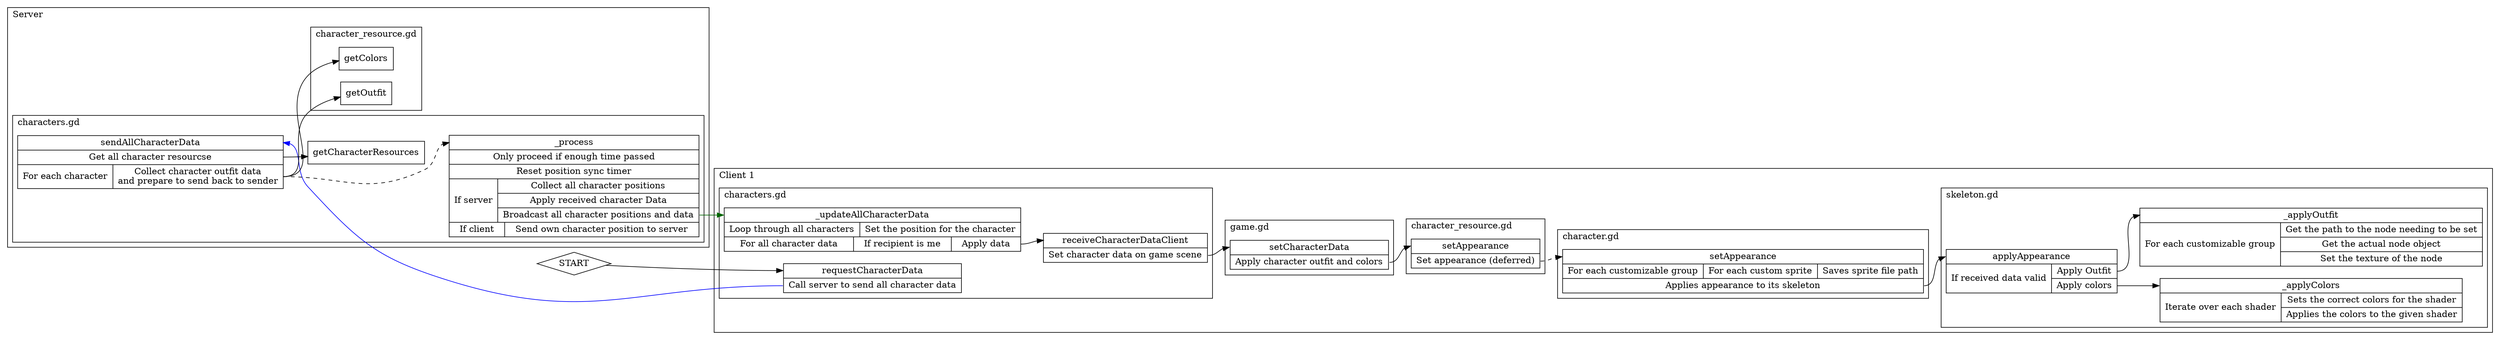 digraph controlflow {
    rankdir="LR";
    subgraph cluster_client1 {
        label="Client 1"; labeljust="l";
        subgraph cluster_client1_game {
            label="game.gd"; labeljust="l";
            client1_game_setCharacterData [
                label="<begin>setCharacterData | {<f0> Apply character outfit and colors }"
                shape="record"
            ]
        }
        subgraph cluster_client1_skeleton {
            label="skeleton.gd"; labeljust="l";
            client1_skeleton_applyAppearance [
                label="<begin>applyAppearance | {<f0> If received data valid  |  { <f1> Apply Outfit  | <f2> Apply colors  } }"
                shape="record"
            ]
            client1_skeleton__applyOutfit [
                label="<begin>_applyOutfit | {<f0> For each customizable group  |  { <f1> Get the path to the node needing to be set  | <f2> Get the actual node object  | <f3> Set the texture of the node  } }"
                shape="record"
            ]
            client1_skeleton__applyColors [
                label="<begin>_applyColors | {<f0> Iterate over each shader  |  { <f1> Sets the correct colors for the shader  | <f2> Applies the colors to the given shader  } }"
                shape="record"
            ]
        }
        subgraph cluster_client1_character {
            label="character.gd"; labeljust="l";
            client1_character_setAppearance [
                label="<begin>setAppearance | {<f0> For each customizable group  |  { {<f1> For each custom sprite  |  { <f2> Saves sprite file path  } } } } | <f3> Applies appearance to its skeleton "
                shape="record"
            ]
        }
        subgraph cluster_client1_characters {
            label="characters.gd"; labeljust="l";
            client1_characters_requestCharacterData [
                label="<begin>requestCharacterData | <f0> Call server to send all character data "
                shape="record"
            ]
            client1_characters__updateAllCharacterData [
                label="<begin>_updateAllCharacterData | {<f0> Loop through all characters  |  { <f1> Set the position for the character  } } | {<f2> For all character data  |  { {<f3> If recipient is me  |  { <f4> Apply data  } } } }"
                shape="record"
            ]
            client1_characters_receiveCharacterDataClient [
                label="<begin>receiveCharacterDataClient | <f0> Set character data on game scene "
                shape="record"
            ]
        }
        subgraph cluster_client1_character_resource {
            label="character_resource.gd"; labeljust="l";
            client1_character_resource_setAppearance [
                label="<begin>setAppearance | <f0> Set appearance (deferred) "
                shape="record"
            ]
        }

    }
    subgraph cluster_server {
        label="Server"; labeljust="l";
        subgraph cluster_server_characters {
            label="characters.gd"; labeljust="l";
            server_characters_getCharacterResources [
                label="<begin>getCharacterResources"
                shape="record"
            ]
            server_characters__process [
                label="<begin>_process | {<f0> Only proceed if enough time passed } | <f1> Reset position sync timer  | {<f2> If server  |  { <f3> Collect all character positions  | {<f4> Apply received character Data } | <f5> Broadcast all character positions and data  } } | {<f6> If client  |  { <f7> Send own character position to server  } }"
                shape="record"
            ]
            server_characters_sendAllCharacterData [
                label="<begin>sendAllCharacterData | <f0> Get all character resourcse  | {<f1> For each character  |  { <f2> Collect character outfit data\nand prepare to send back to sender  } }"
                shape="record"
            ]
        }
        subgraph cluster_server_character_resource {
            label="character_resource.gd"; labeljust="l";
            server_character_resource_getOutfit [
                label="<begin>getOutfit"
                shape="record"
            ]
            server_character_resource_getColors [
                label="<begin>getColors"
                shape="record"
            ]
        }

    }
    subgraph cluster_client2 {
        label="Client 2"; labeljust="l";

    }

    START [shape=diamond];
    START -> client1_characters_requestCharacterData:begin;
    client1_characters_requestCharacterData:f0 -> server_characters_sendAllCharacterData:begin [color=blue];
    server_characters_sendAllCharacterData:f0 -> server_characters_getCharacterResources:begin;
    server_characters_sendAllCharacterData:f2 -> server_character_resource_getOutfit:begin;
    server_characters_sendAllCharacterData:f2 -> server_character_resource_getColors:begin;
    server_characters_sendAllCharacterData:f2 -> server_characters__process:begin [style=dashed minlen=2];
    server_characters__process:f5 -> client1_characters__updateAllCharacterData:begin [color=darkgreen];
    client1_characters__updateAllCharacterData:f4 -> client1_characters_receiveCharacterDataClient:begin;
    client1_characters_receiveCharacterDataClient:f0 -> client1_game_setCharacterData:begin;
    client1_game_setCharacterData:f0 -> client1_character_resource_setAppearance:begin;
    client1_character_resource_setAppearance:f0 -> client1_character_setAppearance:begin [style=dashed];
    client1_character_setAppearance:f3 -> client1_skeleton_applyAppearance:begin;
    client1_skeleton_applyAppearance:f1 -> client1_skeleton__applyOutfit:begin;
    client1_skeleton_applyAppearance:f2 -> client1_skeleton__applyColors:begin;
}
